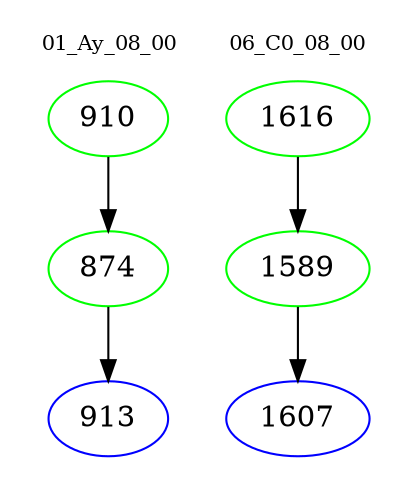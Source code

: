 digraph{
subgraph cluster_0 {
color = white
label = "01_Ay_08_00";
fontsize=10;
T0_910 [label="910", color="green"]
T0_910 -> T0_874 [color="black"]
T0_874 [label="874", color="green"]
T0_874 -> T0_913 [color="black"]
T0_913 [label="913", color="blue"]
}
subgraph cluster_1 {
color = white
label = "06_C0_08_00";
fontsize=10;
T1_1616 [label="1616", color="green"]
T1_1616 -> T1_1589 [color="black"]
T1_1589 [label="1589", color="green"]
T1_1589 -> T1_1607 [color="black"]
T1_1607 [label="1607", color="blue"]
}
}
